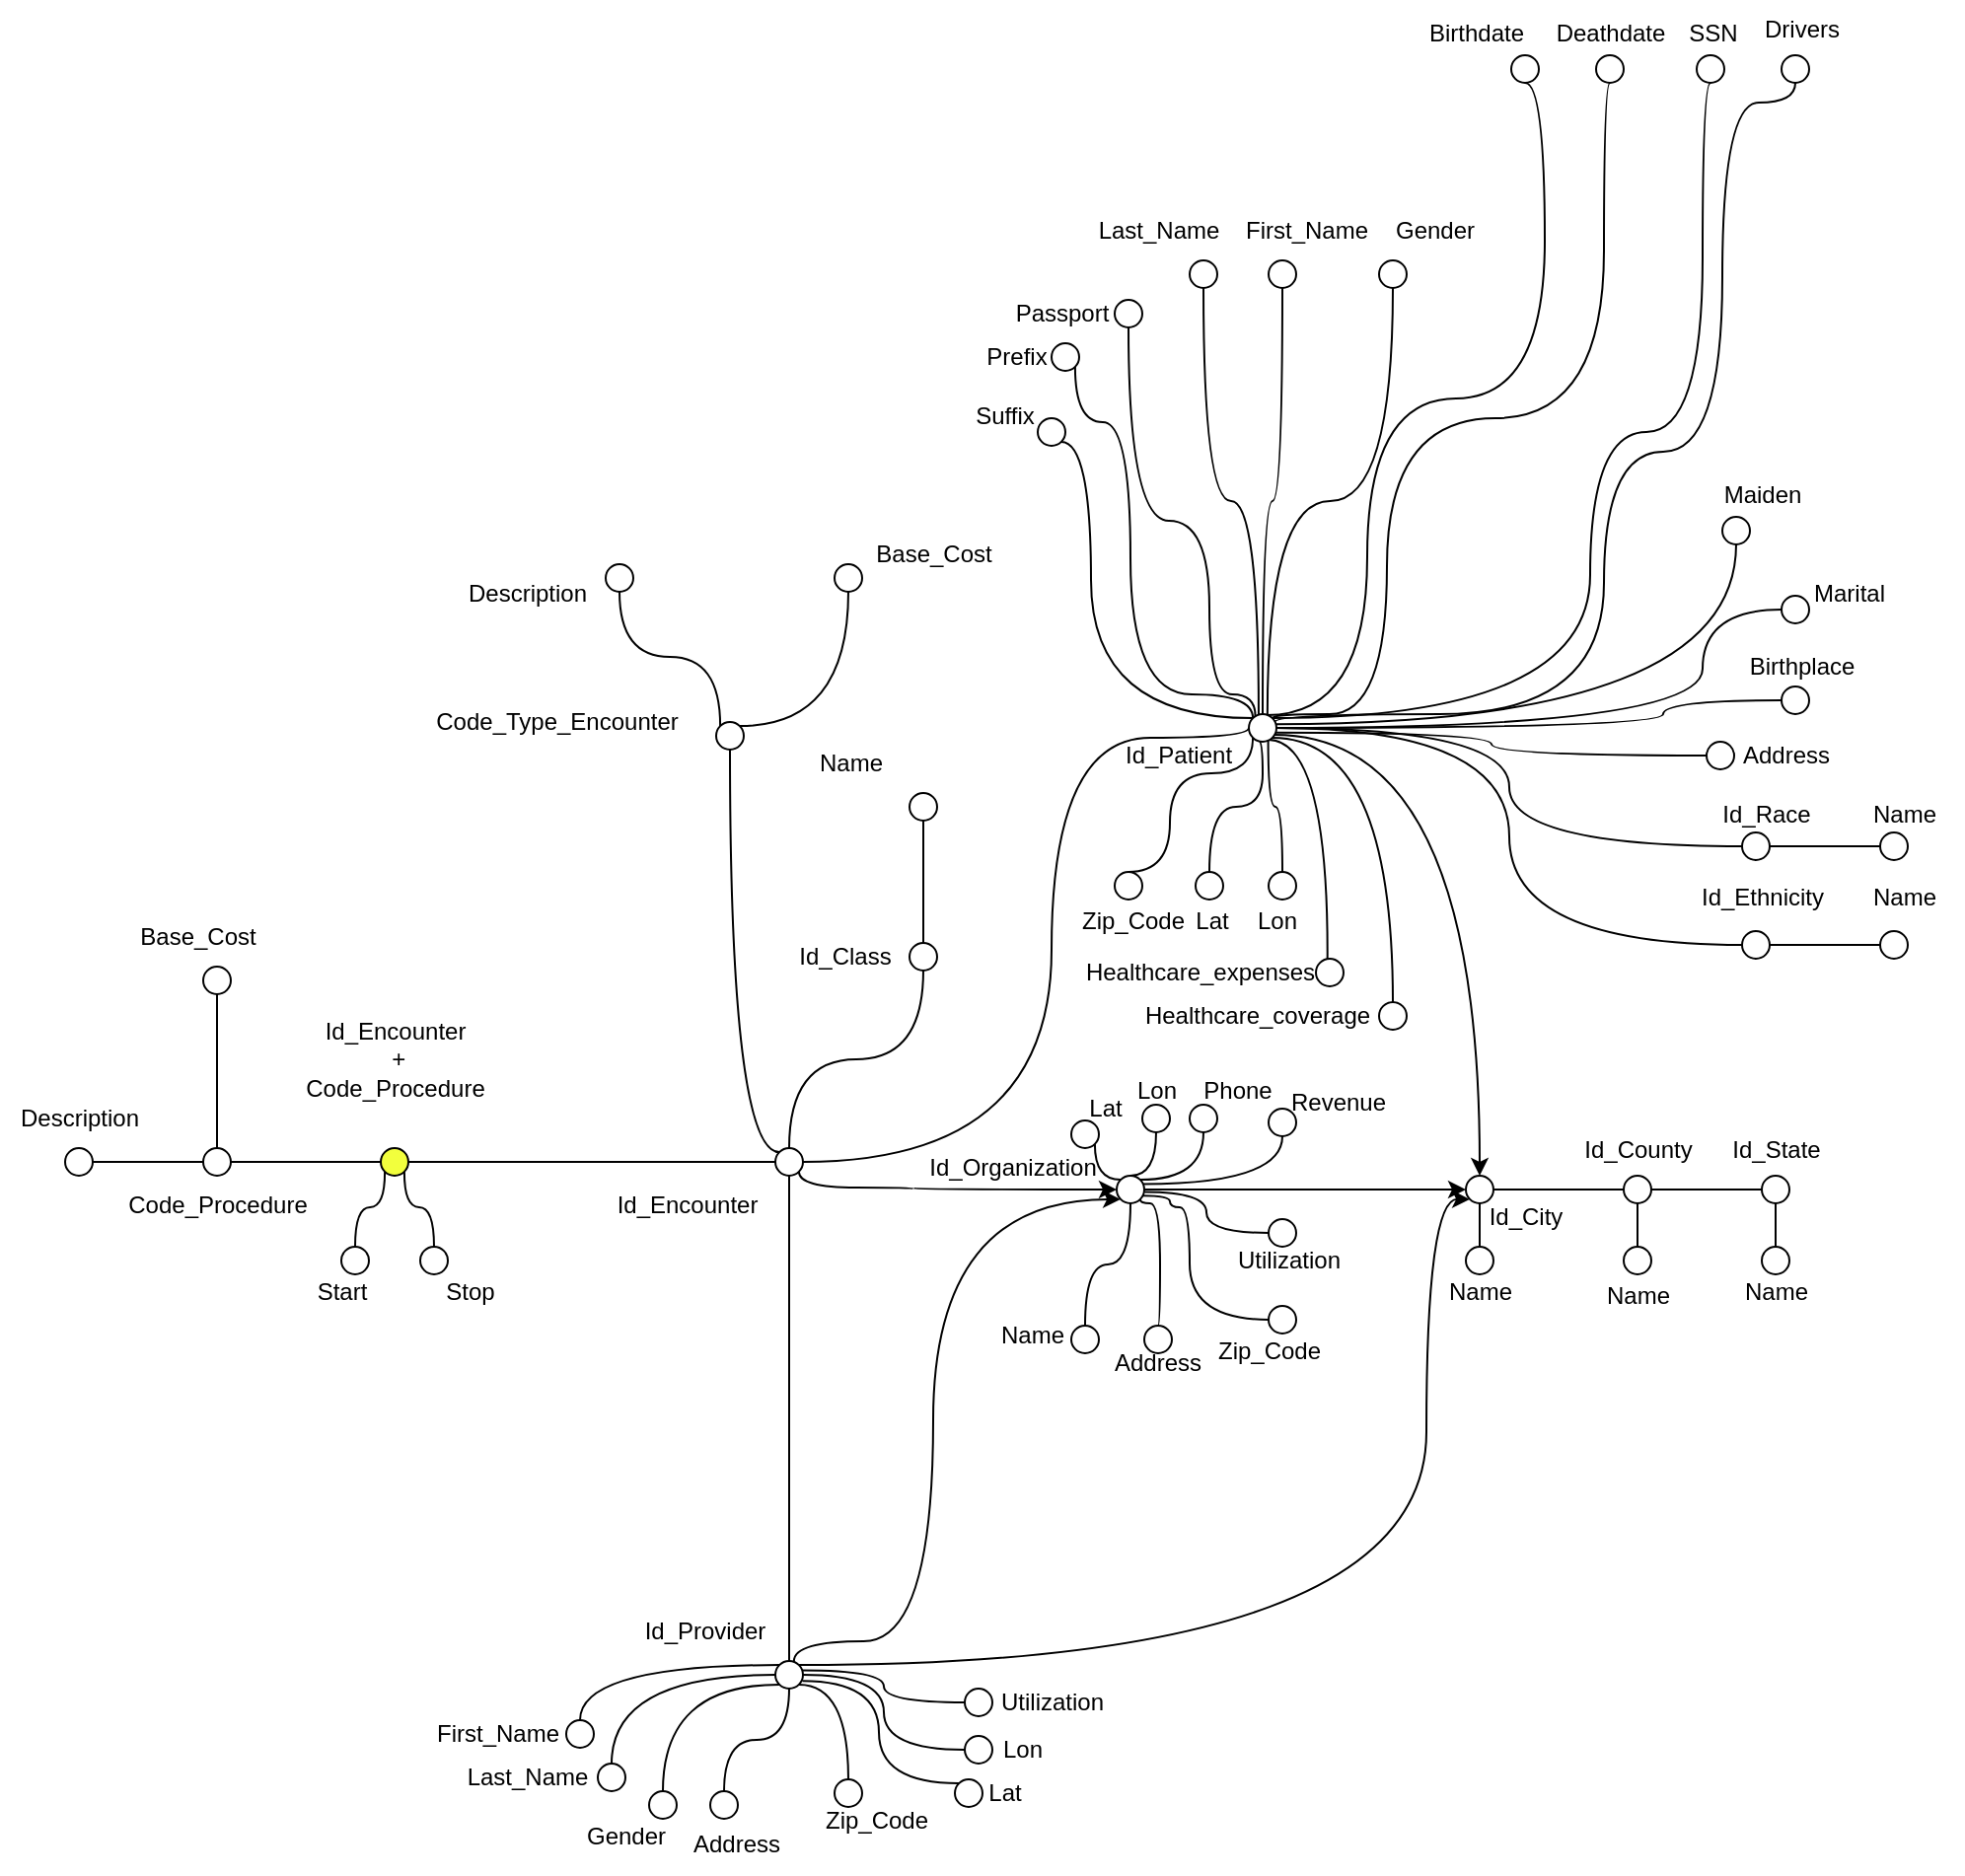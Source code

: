 <mxfile version="27.0.6">
  <diagram name="Pagina-1" id="fwnK26li-4dN03EALSUw">
    <mxGraphModel dx="2365" dy="1610" grid="1" gridSize="10" guides="1" tooltips="1" connect="1" arrows="1" fold="1" page="1" pageScale="1" pageWidth="827" pageHeight="1169" math="0" shadow="0">
      <root>
        <mxCell id="0" />
        <mxCell id="1" parent="0" />
        <mxCell id="wxSaQS_MVH6TNpJF-AeM-1" value="" style="edgeStyle=orthogonalEdgeStyle;rounded=0;orthogonalLoop=1;jettySize=auto;html=1;endArrow=none;startFill=0;" edge="1" parent="1" source="wxSaQS_MVH6TNpJF-AeM-2" target="wxSaQS_MVH6TNpJF-AeM-9">
          <mxGeometry relative="1" as="geometry" />
        </mxCell>
        <mxCell id="wxSaQS_MVH6TNpJF-AeM-2" value="" style="ellipse;whiteSpace=wrap;html=1;aspect=fixed;fillColor=#F2FF3D;" vertex="1" parent="1">
          <mxGeometry x="483" y="972" width="14" height="14" as="geometry" />
        </mxCell>
        <mxCell id="wxSaQS_MVH6TNpJF-AeM-3" value="Id_Encounter&lt;div&gt;&amp;nbsp;+&lt;div&gt;Code_Procedure&lt;br&gt;&lt;/div&gt;&lt;/div&gt;" style="text;html=1;align=center;verticalAlign=middle;resizable=0;points=[];autosize=1;strokeColor=none;fillColor=none;" vertex="1" parent="1">
          <mxGeometry x="435" y="897" width="110" height="60" as="geometry" />
        </mxCell>
        <mxCell id="wxSaQS_MVH6TNpJF-AeM-4" style="edgeStyle=orthogonalEdgeStyle;rounded=0;orthogonalLoop=1;jettySize=auto;html=1;exitX=1;exitY=1;exitDx=0;exitDy=0;entryX=0;entryY=0.5;entryDx=0;entryDy=0;curved=1;endArrow=classic;startFill=0;endFill=1;" edge="1" parent="1" source="wxSaQS_MVH6TNpJF-AeM-9" target="wxSaQS_MVH6TNpJF-AeM-37">
          <mxGeometry relative="1" as="geometry">
            <Array as="points">
              <mxPoint x="695" y="992" />
              <mxPoint x="753" y="992" />
            </Array>
          </mxGeometry>
        </mxCell>
        <mxCell id="wxSaQS_MVH6TNpJF-AeM-5" style="edgeStyle=orthogonalEdgeStyle;rounded=0;orthogonalLoop=1;jettySize=auto;html=1;exitX=0.5;exitY=1;exitDx=0;exitDy=0;entryX=0.5;entryY=0;entryDx=0;entryDy=0;endArrow=none;startFill=0;" edge="1" parent="1" source="wxSaQS_MVH6TNpJF-AeM-9" target="wxSaQS_MVH6TNpJF-AeM-46">
          <mxGeometry relative="1" as="geometry" />
        </mxCell>
        <mxCell id="wxSaQS_MVH6TNpJF-AeM-6" style="edgeStyle=orthogonalEdgeStyle;rounded=0;orthogonalLoop=1;jettySize=auto;html=1;exitX=0;exitY=0;exitDx=0;exitDy=0;entryX=0.5;entryY=1;entryDx=0;entryDy=0;endArrow=none;startFill=0;curved=1;" edge="1" parent="1" source="wxSaQS_MVH6TNpJF-AeM-9" target="wxSaQS_MVH6TNpJF-AeM-48">
          <mxGeometry relative="1" as="geometry">
            <mxPoint x="663" y="852" as="targetPoint" />
          </mxGeometry>
        </mxCell>
        <mxCell id="wxSaQS_MVH6TNpJF-AeM-7" style="edgeStyle=orthogonalEdgeStyle;rounded=0;orthogonalLoop=1;jettySize=auto;html=1;exitX=0.5;exitY=0;exitDx=0;exitDy=0;entryX=0.5;entryY=1;entryDx=0;entryDy=0;curved=1;endArrow=none;startFill=0;" edge="1" parent="1" source="wxSaQS_MVH6TNpJF-AeM-9" target="wxSaQS_MVH6TNpJF-AeM-29">
          <mxGeometry relative="1" as="geometry" />
        </mxCell>
        <mxCell id="wxSaQS_MVH6TNpJF-AeM-8" style="edgeStyle=orthogonalEdgeStyle;rounded=0;orthogonalLoop=1;jettySize=auto;html=1;exitX=1;exitY=0.5;exitDx=0;exitDy=0;entryX=0;entryY=0.5;entryDx=0;entryDy=0;curved=1;endArrow=none;startFill=0;" edge="1" parent="1" source="wxSaQS_MVH6TNpJF-AeM-9" target="wxSaQS_MVH6TNpJF-AeM-130">
          <mxGeometry relative="1" as="geometry">
            <Array as="points">
              <mxPoint x="823" y="979" />
              <mxPoint x="823" y="764" />
              <mxPoint x="923" y="764" />
            </Array>
          </mxGeometry>
        </mxCell>
        <mxCell id="wxSaQS_MVH6TNpJF-AeM-9" value="" style="ellipse;whiteSpace=wrap;html=1;aspect=fixed;fillColor=#FFFFFF;" vertex="1" parent="1">
          <mxGeometry x="683" y="972" width="14" height="14" as="geometry" />
        </mxCell>
        <mxCell id="wxSaQS_MVH6TNpJF-AeM-10" style="edgeStyle=orthogonalEdgeStyle;rounded=0;orthogonalLoop=1;jettySize=auto;html=1;exitX=0.5;exitY=0;exitDx=0;exitDy=0;entryX=1;entryY=1;entryDx=0;entryDy=0;endArrow=none;startFill=0;curved=1;" edge="1" parent="1" source="wxSaQS_MVH6TNpJF-AeM-11" target="wxSaQS_MVH6TNpJF-AeM-2">
          <mxGeometry relative="1" as="geometry" />
        </mxCell>
        <mxCell id="wxSaQS_MVH6TNpJF-AeM-11" value="" style="ellipse;whiteSpace=wrap;html=1;aspect=fixed;fillColor=#FFFFFF;" vertex="1" parent="1">
          <mxGeometry x="503" y="1022" width="14" height="14" as="geometry" />
        </mxCell>
        <mxCell id="wxSaQS_MVH6TNpJF-AeM-12" style="edgeStyle=orthogonalEdgeStyle;rounded=0;orthogonalLoop=1;jettySize=auto;html=1;exitX=0.5;exitY=0;exitDx=0;exitDy=0;entryX=0;entryY=1;entryDx=0;entryDy=0;curved=1;endArrow=none;startFill=0;" edge="1" parent="1" source="wxSaQS_MVH6TNpJF-AeM-13" target="wxSaQS_MVH6TNpJF-AeM-2">
          <mxGeometry relative="1" as="geometry" />
        </mxCell>
        <mxCell id="wxSaQS_MVH6TNpJF-AeM-13" value="" style="ellipse;whiteSpace=wrap;html=1;aspect=fixed;fillColor=#FFFFFF;" vertex="1" parent="1">
          <mxGeometry x="463" y="1022" width="14" height="14" as="geometry" />
        </mxCell>
        <mxCell id="wxSaQS_MVH6TNpJF-AeM-14" value="Start" style="text;html=1;align=center;verticalAlign=middle;resizable=0;points=[];autosize=1;strokeColor=none;fillColor=none;" vertex="1" parent="1">
          <mxGeometry x="438" y="1030" width="50" height="30" as="geometry" />
        </mxCell>
        <mxCell id="wxSaQS_MVH6TNpJF-AeM-15" value="Stop" style="text;html=1;align=center;verticalAlign=middle;resizable=0;points=[];autosize=1;strokeColor=none;fillColor=none;" vertex="1" parent="1">
          <mxGeometry x="503" y="1030" width="50" height="30" as="geometry" />
        </mxCell>
        <mxCell id="wxSaQS_MVH6TNpJF-AeM-16" style="edgeStyle=orthogonalEdgeStyle;rounded=0;orthogonalLoop=1;jettySize=auto;html=1;exitX=1;exitY=0.5;exitDx=0;exitDy=0;entryX=0;entryY=0.5;entryDx=0;entryDy=0;endArrow=none;startFill=0;" edge="1" parent="1" source="wxSaQS_MVH6TNpJF-AeM-17" target="wxSaQS_MVH6TNpJF-AeM-2">
          <mxGeometry relative="1" as="geometry" />
        </mxCell>
        <mxCell id="wxSaQS_MVH6TNpJF-AeM-17" value="" style="ellipse;whiteSpace=wrap;html=1;aspect=fixed;fillColor=#FFFFFF;" vertex="1" parent="1">
          <mxGeometry x="393" y="972" width="14" height="14" as="geometry" />
        </mxCell>
        <mxCell id="wxSaQS_MVH6TNpJF-AeM-24" value="Code_Procedure" style="text;html=1;align=center;verticalAlign=middle;resizable=0;points=[];autosize=1;strokeColor=none;fillColor=none;" vertex="1" parent="1">
          <mxGeometry x="345" y="986" width="110" height="30" as="geometry" />
        </mxCell>
        <mxCell id="wxSaQS_MVH6TNpJF-AeM-25" style="edgeStyle=orthogonalEdgeStyle;rounded=0;orthogonalLoop=1;jettySize=auto;html=1;entryX=0;entryY=0.5;entryDx=0;entryDy=0;endArrow=none;startFill=0;" edge="1" parent="1" source="wxSaQS_MVH6TNpJF-AeM-26" target="wxSaQS_MVH6TNpJF-AeM-17">
          <mxGeometry relative="1" as="geometry" />
        </mxCell>
        <mxCell id="wxSaQS_MVH6TNpJF-AeM-26" value="" style="ellipse;whiteSpace=wrap;html=1;aspect=fixed;fillColor=#FFFFFF;" vertex="1" parent="1">
          <mxGeometry x="323" y="972" width="14" height="14" as="geometry" />
        </mxCell>
        <mxCell id="wxSaQS_MVH6TNpJF-AeM-27" value="Description" style="text;html=1;align=center;verticalAlign=middle;resizable=0;points=[];autosize=1;strokeColor=none;fillColor=none;" vertex="1" parent="1">
          <mxGeometry x="290" y="942" width="80" height="30" as="geometry" />
        </mxCell>
        <mxCell id="wxSaQS_MVH6TNpJF-AeM-28" value="Id_Encounter" style="text;html=1;align=center;verticalAlign=middle;resizable=0;points=[];autosize=1;strokeColor=none;fillColor=none;" vertex="1" parent="1">
          <mxGeometry x="593" y="986" width="90" height="30" as="geometry" />
        </mxCell>
        <mxCell id="wxSaQS_MVH6TNpJF-AeM-29" value="" style="ellipse;whiteSpace=wrap;html=1;aspect=fixed;fillColor=#FFFFFF;" vertex="1" parent="1">
          <mxGeometry x="751" y="868" width="14" height="14" as="geometry" />
        </mxCell>
        <mxCell id="wxSaQS_MVH6TNpJF-AeM-30" style="edgeStyle=orthogonalEdgeStyle;rounded=0;orthogonalLoop=1;jettySize=auto;html=1;exitX=1;exitY=0.5;exitDx=0;exitDy=0;entryX=0;entryY=0.5;entryDx=0;entryDy=0;endArrow=classic;startFill=0;endFill=1;" edge="1" parent="1" source="wxSaQS_MVH6TNpJF-AeM-37" target="wxSaQS_MVH6TNpJF-AeM-61">
          <mxGeometry relative="1" as="geometry" />
        </mxCell>
        <mxCell id="wxSaQS_MVH6TNpJF-AeM-31" style="edgeStyle=orthogonalEdgeStyle;rounded=0;orthogonalLoop=1;jettySize=auto;html=1;exitX=0.5;exitY=1;exitDx=0;exitDy=0;entryX=0.5;entryY=0;entryDx=0;entryDy=0;curved=1;endArrow=none;startFill=0;" edge="1" parent="1" source="wxSaQS_MVH6TNpJF-AeM-37" target="wxSaQS_MVH6TNpJF-AeM-64">
          <mxGeometry relative="1" as="geometry" />
        </mxCell>
        <mxCell id="wxSaQS_MVH6TNpJF-AeM-32" style="edgeStyle=orthogonalEdgeStyle;rounded=0;orthogonalLoop=1;jettySize=auto;html=1;exitX=0;exitY=0;exitDx=0;exitDy=0;entryX=1;entryY=1;entryDx=0;entryDy=0;strokeColor=default;curved=1;endArrow=none;startFill=0;" edge="1" parent="1" source="wxSaQS_MVH6TNpJF-AeM-37" target="wxSaQS_MVH6TNpJF-AeM-62">
          <mxGeometry relative="1" as="geometry" />
        </mxCell>
        <mxCell id="wxSaQS_MVH6TNpJF-AeM-33" style="edgeStyle=orthogonalEdgeStyle;rounded=0;orthogonalLoop=1;jettySize=auto;html=1;exitX=0.5;exitY=0;exitDx=0;exitDy=0;entryX=0.5;entryY=1;entryDx=0;entryDy=0;curved=1;endArrow=none;startFill=0;" edge="1" parent="1" source="wxSaQS_MVH6TNpJF-AeM-37" target="wxSaQS_MVH6TNpJF-AeM-72">
          <mxGeometry relative="1" as="geometry" />
        </mxCell>
        <mxCell id="wxSaQS_MVH6TNpJF-AeM-34" style="edgeStyle=orthogonalEdgeStyle;rounded=0;orthogonalLoop=1;jettySize=auto;html=1;exitX=1;exitY=0;exitDx=0;exitDy=0;entryX=0.5;entryY=1;entryDx=0;entryDy=0;curved=1;endArrow=none;startFill=0;" edge="1" parent="1" source="wxSaQS_MVH6TNpJF-AeM-37" target="wxSaQS_MVH6TNpJF-AeM-38">
          <mxGeometry relative="1" as="geometry" />
        </mxCell>
        <mxCell id="wxSaQS_MVH6TNpJF-AeM-35" style="edgeStyle=orthogonalEdgeStyle;rounded=0;orthogonalLoop=1;jettySize=auto;html=1;exitX=0.933;exitY=0.302;exitDx=0;exitDy=0;entryX=0.5;entryY=1;entryDx=0;entryDy=0;curved=1;endArrow=none;startFill=0;exitPerimeter=0;" edge="1" parent="1" source="wxSaQS_MVH6TNpJF-AeM-37" target="wxSaQS_MVH6TNpJF-AeM-75">
          <mxGeometry relative="1" as="geometry" />
        </mxCell>
        <mxCell id="wxSaQS_MVH6TNpJF-AeM-36" style="edgeStyle=orthogonalEdgeStyle;rounded=0;orthogonalLoop=1;jettySize=auto;html=1;exitX=1.014;exitY=0.588;exitDx=0;exitDy=0;entryX=0;entryY=0.5;entryDx=0;entryDy=0;curved=1;endArrow=none;startFill=0;exitPerimeter=0;" edge="1" parent="1" source="wxSaQS_MVH6TNpJF-AeM-37" target="wxSaQS_MVH6TNpJF-AeM-76">
          <mxGeometry relative="1" as="geometry" />
        </mxCell>
        <mxCell id="wxSaQS_MVH6TNpJF-AeM-37" value="" style="ellipse;whiteSpace=wrap;html=1;aspect=fixed;fillColor=#FFFFFF;" vertex="1" parent="1">
          <mxGeometry x="856" y="986" width="14" height="14" as="geometry" />
        </mxCell>
        <mxCell id="wxSaQS_MVH6TNpJF-AeM-38" value="" style="ellipse;whiteSpace=wrap;html=1;aspect=fixed;fillColor=#FFFFFF;" vertex="1" parent="1">
          <mxGeometry x="893" y="950" width="14" height="14" as="geometry" />
        </mxCell>
        <mxCell id="wxSaQS_MVH6TNpJF-AeM-39" style="edgeStyle=orthogonalEdgeStyle;rounded=0;orthogonalLoop=1;jettySize=auto;html=1;exitX=0;exitY=0;exitDx=0;exitDy=0;entryX=0.5;entryY=0;entryDx=0;entryDy=0;curved=1;endArrow=none;startFill=0;" edge="1" parent="1" source="wxSaQS_MVH6TNpJF-AeM-46" target="wxSaQS_MVH6TNpJF-AeM-99">
          <mxGeometry relative="1" as="geometry" />
        </mxCell>
        <mxCell id="wxSaQS_MVH6TNpJF-AeM-40" style="edgeStyle=orthogonalEdgeStyle;rounded=0;orthogonalLoop=1;jettySize=auto;html=1;exitX=0;exitY=0.5;exitDx=0;exitDy=0;entryX=0.5;entryY=0;entryDx=0;entryDy=0;curved=1;endArrow=none;startFill=0;" edge="1" parent="1" source="wxSaQS_MVH6TNpJF-AeM-46" target="wxSaQS_MVH6TNpJF-AeM-97">
          <mxGeometry relative="1" as="geometry" />
        </mxCell>
        <mxCell id="wxSaQS_MVH6TNpJF-AeM-41" style="edgeStyle=orthogonalEdgeStyle;rounded=0;orthogonalLoop=1;jettySize=auto;html=1;exitX=0;exitY=1;exitDx=0;exitDy=0;entryX=0.5;entryY=0;entryDx=0;entryDy=0;curved=1;endArrow=none;startFill=0;" edge="1" parent="1" source="wxSaQS_MVH6TNpJF-AeM-46" target="wxSaQS_MVH6TNpJF-AeM-98">
          <mxGeometry relative="1" as="geometry" />
        </mxCell>
        <mxCell id="wxSaQS_MVH6TNpJF-AeM-42" style="edgeStyle=orthogonalEdgeStyle;rounded=0;orthogonalLoop=1;jettySize=auto;html=1;exitX=1;exitY=1;exitDx=0;exitDy=0;curved=1;endArrow=none;startFill=0;" edge="1" parent="1" source="wxSaQS_MVH6TNpJF-AeM-46" target="wxSaQS_MVH6TNpJF-AeM-105">
          <mxGeometry relative="1" as="geometry" />
        </mxCell>
        <mxCell id="wxSaQS_MVH6TNpJF-AeM-43" style="edgeStyle=orthogonalEdgeStyle;rounded=0;orthogonalLoop=1;jettySize=auto;html=1;exitX=0.971;exitY=0.342;exitDx=0;exitDy=0;entryX=0;entryY=0.5;entryDx=0;entryDy=0;curved=1;exitPerimeter=0;endArrow=none;startFill=0;" edge="1" parent="1" source="wxSaQS_MVH6TNpJF-AeM-46" target="wxSaQS_MVH6TNpJF-AeM-112">
          <mxGeometry relative="1" as="geometry" />
        </mxCell>
        <mxCell id="wxSaQS_MVH6TNpJF-AeM-44" style="edgeStyle=orthogonalEdgeStyle;rounded=0;orthogonalLoop=1;jettySize=auto;html=1;exitX=1;exitY=0;exitDx=0;exitDy=0;entryX=0;entryY=1;entryDx=0;entryDy=0;curved=1;" edge="1" parent="1" source="wxSaQS_MVH6TNpJF-AeM-46" target="wxSaQS_MVH6TNpJF-AeM-61">
          <mxGeometry relative="1" as="geometry">
            <mxPoint x="1143" y="1072" as="targetPoint" />
            <Array as="points">
              <mxPoint x="1013" y="1234" />
              <mxPoint x="1013" y="998" />
            </Array>
          </mxGeometry>
        </mxCell>
        <mxCell id="wxSaQS_MVH6TNpJF-AeM-45" style="edgeStyle=orthogonalEdgeStyle;rounded=0;orthogonalLoop=1;jettySize=auto;html=1;entryX=0;entryY=1;entryDx=0;entryDy=0;curved=1;exitX=0.675;exitY=0.002;exitDx=0;exitDy=0;exitPerimeter=0;" edge="1" parent="1" source="wxSaQS_MVH6TNpJF-AeM-46" target="wxSaQS_MVH6TNpJF-AeM-37">
          <mxGeometry relative="1" as="geometry">
            <Array as="points">
              <mxPoint x="692" y="1222" />
              <mxPoint x="763" y="1222" />
              <mxPoint x="763" y="998" />
            </Array>
          </mxGeometry>
        </mxCell>
        <mxCell id="wxSaQS_MVH6TNpJF-AeM-46" value="" style="ellipse;whiteSpace=wrap;html=1;aspect=fixed;fillColor=#FFFFFF;" vertex="1" parent="1">
          <mxGeometry x="683" y="1232" width="14" height="14" as="geometry" />
        </mxCell>
        <mxCell id="wxSaQS_MVH6TNpJF-AeM-47" style="edgeStyle=orthogonalEdgeStyle;rounded=0;orthogonalLoop=1;jettySize=auto;html=1;exitX=1;exitY=0;exitDx=0;exitDy=0;curved=1;endArrow=none;startFill=0;" edge="1" parent="1" source="wxSaQS_MVH6TNpJF-AeM-48" target="wxSaQS_MVH6TNpJF-AeM-53">
          <mxGeometry relative="1" as="geometry" />
        </mxCell>
        <mxCell id="wxSaQS_MVH6TNpJF-AeM-48" value="" style="ellipse;whiteSpace=wrap;html=1;aspect=fixed;fillColor=#FFFFFF;" vertex="1" parent="1">
          <mxGeometry x="653" y="756" width="14" height="14" as="geometry" />
        </mxCell>
        <mxCell id="wxSaQS_MVH6TNpJF-AeM-49" value="Code_Type_Encounter&lt;div&gt;&lt;br&gt;&lt;/div&gt;" style="text;html=1;align=center;verticalAlign=middle;resizable=0;points=[];autosize=1;strokeColor=none;fillColor=none;" vertex="1" parent="1">
          <mxGeometry x="497" y="743" width="150" height="40" as="geometry" />
        </mxCell>
        <mxCell id="wxSaQS_MVH6TNpJF-AeM-50" style="edgeStyle=orthogonalEdgeStyle;rounded=0;orthogonalLoop=1;jettySize=auto;html=1;exitX=0.5;exitY=1;exitDx=0;exitDy=0;entryX=0;entryY=0;entryDx=0;entryDy=0;curved=1;endArrow=none;startFill=0;" edge="1" parent="1" source="wxSaQS_MVH6TNpJF-AeM-51" target="wxSaQS_MVH6TNpJF-AeM-48">
          <mxGeometry relative="1" as="geometry" />
        </mxCell>
        <mxCell id="wxSaQS_MVH6TNpJF-AeM-51" value="" style="ellipse;whiteSpace=wrap;html=1;aspect=fixed;fillColor=#FFFFFF;" vertex="1" parent="1">
          <mxGeometry x="597" y="676" width="14" height="14" as="geometry" />
        </mxCell>
        <mxCell id="wxSaQS_MVH6TNpJF-AeM-52" value="Description" style="text;html=1;align=center;verticalAlign=middle;resizable=0;points=[];autosize=1;strokeColor=none;fillColor=none;" vertex="1" parent="1">
          <mxGeometry x="517" y="676" width="80" height="30" as="geometry" />
        </mxCell>
        <mxCell id="wxSaQS_MVH6TNpJF-AeM-53" value="" style="ellipse;whiteSpace=wrap;html=1;aspect=fixed;fillColor=#FFFFFF;" vertex="1" parent="1">
          <mxGeometry x="713" y="676" width="14" height="14" as="geometry" />
        </mxCell>
        <mxCell id="wxSaQS_MVH6TNpJF-AeM-54" value="Base_Cost" style="text;html=1;align=center;verticalAlign=middle;resizable=0;points=[];autosize=1;strokeColor=none;fillColor=none;" vertex="1" parent="1">
          <mxGeometry x="723" y="656" width="80" height="30" as="geometry" />
        </mxCell>
        <mxCell id="wxSaQS_MVH6TNpJF-AeM-55" value="Id_Class" style="text;html=1;align=center;verticalAlign=middle;resizable=0;points=[];autosize=1;strokeColor=none;fillColor=none;" vertex="1" parent="1">
          <mxGeometry x="683" y="860" width="70" height="30" as="geometry" />
        </mxCell>
        <mxCell id="wxSaQS_MVH6TNpJF-AeM-56" style="edgeStyle=orthogonalEdgeStyle;rounded=0;orthogonalLoop=1;jettySize=auto;html=1;exitX=0.5;exitY=1;exitDx=0;exitDy=0;entryX=0.5;entryY=0;entryDx=0;entryDy=0;endArrow=none;startFill=0;" edge="1" parent="1" source="wxSaQS_MVH6TNpJF-AeM-57" target="wxSaQS_MVH6TNpJF-AeM-29">
          <mxGeometry relative="1" as="geometry" />
        </mxCell>
        <mxCell id="wxSaQS_MVH6TNpJF-AeM-57" value="" style="ellipse;whiteSpace=wrap;html=1;aspect=fixed;fillColor=#FFFFFF;" vertex="1" parent="1">
          <mxGeometry x="751" y="792" width="14" height="14" as="geometry" />
        </mxCell>
        <mxCell id="wxSaQS_MVH6TNpJF-AeM-58" value="Name" style="text;html=1;align=center;verticalAlign=middle;resizable=0;points=[];autosize=1;strokeColor=none;fillColor=none;" vertex="1" parent="1">
          <mxGeometry x="691" y="762" width="60" height="30" as="geometry" />
        </mxCell>
        <mxCell id="wxSaQS_MVH6TNpJF-AeM-59" value="Id_Organization" style="text;html=1;align=center;verticalAlign=middle;resizable=0;points=[];autosize=1;strokeColor=none;fillColor=none;" vertex="1" parent="1">
          <mxGeometry x="748" y="967" width="110" height="30" as="geometry" />
        </mxCell>
        <mxCell id="wxSaQS_MVH6TNpJF-AeM-60" style="edgeStyle=orthogonalEdgeStyle;rounded=0;orthogonalLoop=1;jettySize=auto;html=1;exitX=1;exitY=0.5;exitDx=0;exitDy=0;entryX=0;entryY=0.5;entryDx=0;entryDy=0;endArrow=none;startFill=0;" edge="1" parent="1" source="wxSaQS_MVH6TNpJF-AeM-61" target="wxSaQS_MVH6TNpJF-AeM-85">
          <mxGeometry relative="1" as="geometry" />
        </mxCell>
        <mxCell id="wxSaQS_MVH6TNpJF-AeM-61" value="" style="ellipse;whiteSpace=wrap;html=1;aspect=fixed;fillColor=#FFFFFF;" vertex="1" parent="1">
          <mxGeometry x="1033" y="986" width="14" height="14" as="geometry" />
        </mxCell>
        <mxCell id="wxSaQS_MVH6TNpJF-AeM-62" value="" style="ellipse;whiteSpace=wrap;html=1;aspect=fixed;fillColor=#FFFFFF;" vertex="1" parent="1">
          <mxGeometry x="833" y="958" width="14" height="14" as="geometry" />
        </mxCell>
        <mxCell id="wxSaQS_MVH6TNpJF-AeM-63" value="" style="ellipse;whiteSpace=wrap;html=1;aspect=fixed;fillColor=#FFFFFF;" vertex="1" parent="1">
          <mxGeometry x="870" y="1062" width="14" height="14" as="geometry" />
        </mxCell>
        <mxCell id="wxSaQS_MVH6TNpJF-AeM-64" value="" style="ellipse;whiteSpace=wrap;html=1;aspect=fixed;fillColor=#FFFFFF;" vertex="1" parent="1">
          <mxGeometry x="833" y="1062" width="14" height="14" as="geometry" />
        </mxCell>
        <mxCell id="wxSaQS_MVH6TNpJF-AeM-65" value="" style="ellipse;whiteSpace=wrap;html=1;aspect=fixed;fillColor=#FFFFFF;" vertex="1" parent="1">
          <mxGeometry x="933" y="1052" width="14" height="14" as="geometry" />
        </mxCell>
        <mxCell id="wxSaQS_MVH6TNpJF-AeM-66" value="Name" style="text;html=1;align=center;verticalAlign=middle;resizable=0;points=[];autosize=1;strokeColor=none;fillColor=none;" vertex="1" parent="1">
          <mxGeometry x="783" y="1052" width="60" height="30" as="geometry" />
        </mxCell>
        <mxCell id="wxSaQS_MVH6TNpJF-AeM-67" value="Address" style="text;strokeColor=none;align=center;fillColor=none;html=1;verticalAlign=middle;whiteSpace=wrap;rounded=0;" vertex="1" parent="1">
          <mxGeometry x="847" y="1066" width="60" height="30" as="geometry" />
        </mxCell>
        <mxCell id="wxSaQS_MVH6TNpJF-AeM-68" style="edgeStyle=orthogonalEdgeStyle;rounded=0;orthogonalLoop=1;jettySize=auto;html=1;exitX=1;exitY=1;exitDx=0;exitDy=0;entryX=0.5;entryY=0;entryDx=0;entryDy=0;curved=1;endArrow=none;startFill=0;" edge="1" parent="1" source="wxSaQS_MVH6TNpJF-AeM-37" target="wxSaQS_MVH6TNpJF-AeM-63">
          <mxGeometry relative="1" as="geometry">
            <mxPoint x="900" y="1000" as="sourcePoint" />
            <mxPoint x="877" y="1062" as="targetPoint" />
            <Array as="points">
              <mxPoint x="868" y="1000" />
              <mxPoint x="878" y="1000" />
              <mxPoint x="878" y="1062" />
            </Array>
          </mxGeometry>
        </mxCell>
        <mxCell id="wxSaQS_MVH6TNpJF-AeM-69" style="edgeStyle=orthogonalEdgeStyle;rounded=0;orthogonalLoop=1;jettySize=auto;html=1;exitX=0.934;exitY=0.725;exitDx=0;exitDy=0;curved=1;endArrow=none;startFill=0;exitPerimeter=0;" edge="1" parent="1" source="wxSaQS_MVH6TNpJF-AeM-37" target="wxSaQS_MVH6TNpJF-AeM-65">
          <mxGeometry relative="1" as="geometry">
            <mxPoint x="878" y="1008" as="sourcePoint" />
            <mxPoint x="887" y="1072" as="targetPoint" />
            <Array as="points">
              <mxPoint x="883" y="996" />
              <mxPoint x="883" y="1002" />
              <mxPoint x="893" y="1002" />
              <mxPoint x="893" y="1059" />
            </Array>
          </mxGeometry>
        </mxCell>
        <mxCell id="wxSaQS_MVH6TNpJF-AeM-70" value="Zip_Code" style="text;html=1;align=center;verticalAlign=middle;resizable=0;points=[];autosize=1;strokeColor=none;fillColor=none;" vertex="1" parent="1">
          <mxGeometry x="893" y="1060" width="80" height="30" as="geometry" />
        </mxCell>
        <mxCell id="wxSaQS_MVH6TNpJF-AeM-71" value="Lat" style="text;html=1;align=center;verticalAlign=middle;resizable=0;points=[];autosize=1;strokeColor=none;fillColor=none;" vertex="1" parent="1">
          <mxGeometry x="830" y="937" width="40" height="30" as="geometry" />
        </mxCell>
        <mxCell id="wxSaQS_MVH6TNpJF-AeM-72" value="" style="ellipse;whiteSpace=wrap;html=1;aspect=fixed;fillColor=#FFFFFF;" vertex="1" parent="1">
          <mxGeometry x="869" y="950" width="14" height="14" as="geometry" />
        </mxCell>
        <mxCell id="wxSaQS_MVH6TNpJF-AeM-73" value="Lon" style="text;html=1;align=center;verticalAlign=middle;resizable=0;points=[];autosize=1;strokeColor=none;fillColor=none;" vertex="1" parent="1">
          <mxGeometry x="856" y="928" width="40" height="30" as="geometry" />
        </mxCell>
        <mxCell id="wxSaQS_MVH6TNpJF-AeM-74" value="Phone" style="text;html=1;align=center;verticalAlign=middle;resizable=0;points=[];autosize=1;strokeColor=none;fillColor=none;" vertex="1" parent="1">
          <mxGeometry x="887" y="928" width="60" height="30" as="geometry" />
        </mxCell>
        <mxCell id="wxSaQS_MVH6TNpJF-AeM-75" value="" style="ellipse;whiteSpace=wrap;html=1;aspect=fixed;fillColor=#FFFFFF;" vertex="1" parent="1">
          <mxGeometry x="933" y="952" width="14" height="14" as="geometry" />
        </mxCell>
        <mxCell id="wxSaQS_MVH6TNpJF-AeM-76" value="" style="ellipse;whiteSpace=wrap;html=1;aspect=fixed;fillColor=#FFFFFF;" vertex="1" parent="1">
          <mxGeometry x="933" y="1008" width="14" height="14" as="geometry" />
        </mxCell>
        <mxCell id="wxSaQS_MVH6TNpJF-AeM-77" value="Revenue" style="text;html=1;align=center;verticalAlign=middle;resizable=0;points=[];autosize=1;strokeColor=none;fillColor=none;" vertex="1" parent="1">
          <mxGeometry x="933" y="934" width="70" height="30" as="geometry" />
        </mxCell>
        <mxCell id="wxSaQS_MVH6TNpJF-AeM-78" value="Utilization" style="text;html=1;align=center;verticalAlign=middle;resizable=0;points=[];autosize=1;strokeColor=none;fillColor=none;" vertex="1" parent="1">
          <mxGeometry x="903" y="1014" width="80" height="30" as="geometry" />
        </mxCell>
        <mxCell id="wxSaQS_MVH6TNpJF-AeM-79" value="Id_City" style="text;html=1;align=center;verticalAlign=middle;resizable=0;points=[];autosize=1;strokeColor=none;fillColor=none;" vertex="1" parent="1">
          <mxGeometry x="1033" y="992" width="60" height="30" as="geometry" />
        </mxCell>
        <mxCell id="wxSaQS_MVH6TNpJF-AeM-80" style="edgeStyle=orthogonalEdgeStyle;rounded=0;orthogonalLoop=1;jettySize=auto;html=1;entryX=0.5;entryY=1;entryDx=0;entryDy=0;endArrow=none;startFill=0;" edge="1" parent="1" source="wxSaQS_MVH6TNpJF-AeM-81" target="wxSaQS_MVH6TNpJF-AeM-61">
          <mxGeometry relative="1" as="geometry" />
        </mxCell>
        <mxCell id="wxSaQS_MVH6TNpJF-AeM-81" value="" style="ellipse;whiteSpace=wrap;html=1;aspect=fixed;fillColor=#FFFFFF;" vertex="1" parent="1">
          <mxGeometry x="1033" y="1022" width="14" height="14" as="geometry" />
        </mxCell>
        <mxCell id="wxSaQS_MVH6TNpJF-AeM-82" value="Name" style="text;html=1;align=center;verticalAlign=middle;resizable=0;points=[];autosize=1;strokeColor=none;fillColor=none;" vertex="1" parent="1">
          <mxGeometry x="1010" y="1030" width="60" height="30" as="geometry" />
        </mxCell>
        <mxCell id="wxSaQS_MVH6TNpJF-AeM-83" style="edgeStyle=orthogonalEdgeStyle;rounded=0;orthogonalLoop=1;jettySize=auto;html=1;exitX=0.5;exitY=1;exitDx=0;exitDy=0;entryX=0.5;entryY=0;entryDx=0;entryDy=0;endArrow=none;startFill=0;" edge="1" parent="1" source="wxSaQS_MVH6TNpJF-AeM-85" target="wxSaQS_MVH6TNpJF-AeM-87">
          <mxGeometry relative="1" as="geometry" />
        </mxCell>
        <mxCell id="wxSaQS_MVH6TNpJF-AeM-84" style="edgeStyle=orthogonalEdgeStyle;rounded=0;orthogonalLoop=1;jettySize=auto;html=1;exitX=1;exitY=0.5;exitDx=0;exitDy=0;entryX=0;entryY=0.5;entryDx=0;entryDy=0;endArrow=none;startFill=0;" edge="1" parent="1" source="wxSaQS_MVH6TNpJF-AeM-85" target="wxSaQS_MVH6TNpJF-AeM-90">
          <mxGeometry relative="1" as="geometry" />
        </mxCell>
        <mxCell id="wxSaQS_MVH6TNpJF-AeM-85" value="" style="ellipse;whiteSpace=wrap;html=1;aspect=fixed;fillColor=#FFFFFF;" vertex="1" parent="1">
          <mxGeometry x="1113" y="986" width="14" height="14" as="geometry" />
        </mxCell>
        <mxCell id="wxSaQS_MVH6TNpJF-AeM-86" value="Id_County" style="text;html=1;align=center;verticalAlign=middle;resizable=0;points=[];autosize=1;strokeColor=none;fillColor=none;" vertex="1" parent="1">
          <mxGeometry x="1080" y="958" width="80" height="30" as="geometry" />
        </mxCell>
        <mxCell id="wxSaQS_MVH6TNpJF-AeM-87" value="" style="ellipse;whiteSpace=wrap;html=1;aspect=fixed;fillColor=#FFFFFF;" vertex="1" parent="1">
          <mxGeometry x="1113" y="1022" width="14" height="14" as="geometry" />
        </mxCell>
        <mxCell id="wxSaQS_MVH6TNpJF-AeM-88" value="Name" style="text;html=1;align=center;verticalAlign=middle;resizable=0;points=[];autosize=1;strokeColor=none;fillColor=none;" vertex="1" parent="1">
          <mxGeometry x="1090" y="1032" width="60" height="30" as="geometry" />
        </mxCell>
        <mxCell id="wxSaQS_MVH6TNpJF-AeM-89" style="edgeStyle=orthogonalEdgeStyle;rounded=0;orthogonalLoop=1;jettySize=auto;html=1;exitX=0.5;exitY=1;exitDx=0;exitDy=0;entryX=0.5;entryY=0;entryDx=0;entryDy=0;endArrow=none;startFill=0;" edge="1" parent="1" source="wxSaQS_MVH6TNpJF-AeM-90" target="wxSaQS_MVH6TNpJF-AeM-92">
          <mxGeometry relative="1" as="geometry" />
        </mxCell>
        <mxCell id="wxSaQS_MVH6TNpJF-AeM-90" value="" style="ellipse;whiteSpace=wrap;html=1;aspect=fixed;fillColor=#FFFFFF;" vertex="1" parent="1">
          <mxGeometry x="1183" y="986" width="14" height="14" as="geometry" />
        </mxCell>
        <mxCell id="wxSaQS_MVH6TNpJF-AeM-91" value="Id_State" style="text;html=1;align=center;verticalAlign=middle;resizable=0;points=[];autosize=1;strokeColor=none;fillColor=none;" vertex="1" parent="1">
          <mxGeometry x="1155" y="958" width="70" height="30" as="geometry" />
        </mxCell>
        <mxCell id="wxSaQS_MVH6TNpJF-AeM-92" value="" style="ellipse;whiteSpace=wrap;html=1;aspect=fixed;fillColor=#FFFFFF;" vertex="1" parent="1">
          <mxGeometry x="1183" y="1022" width="14" height="14" as="geometry" />
        </mxCell>
        <mxCell id="wxSaQS_MVH6TNpJF-AeM-93" value="Name" style="text;html=1;align=center;verticalAlign=middle;resizable=0;points=[];autosize=1;strokeColor=none;fillColor=none;" vertex="1" parent="1">
          <mxGeometry x="1160" y="1030" width="60" height="30" as="geometry" />
        </mxCell>
        <mxCell id="wxSaQS_MVH6TNpJF-AeM-94" value="Id_Provider" style="text;html=1;align=center;verticalAlign=middle;resizable=0;points=[];autosize=1;strokeColor=none;fillColor=none;" vertex="1" parent="1">
          <mxGeometry x="607" y="1202" width="80" height="30" as="geometry" />
        </mxCell>
        <mxCell id="wxSaQS_MVH6TNpJF-AeM-95" style="edgeStyle=orthogonalEdgeStyle;rounded=0;orthogonalLoop=1;jettySize=auto;html=1;exitX=0.5;exitY=0;exitDx=0;exitDy=0;entryX=0.5;entryY=1;entryDx=0;entryDy=0;curved=1;endArrow=none;startFill=0;" edge="1" parent="1" source="wxSaQS_MVH6TNpJF-AeM-96" target="wxSaQS_MVH6TNpJF-AeM-46">
          <mxGeometry relative="1" as="geometry" />
        </mxCell>
        <mxCell id="wxSaQS_MVH6TNpJF-AeM-96" value="" style="ellipse;whiteSpace=wrap;html=1;aspect=fixed;fillColor=#FFFFFF;" vertex="1" parent="1">
          <mxGeometry x="650" y="1298" width="14" height="14" as="geometry" />
        </mxCell>
        <mxCell id="wxSaQS_MVH6TNpJF-AeM-97" value="" style="ellipse;whiteSpace=wrap;html=1;aspect=fixed;fillColor=#FFFFFF;" vertex="1" parent="1">
          <mxGeometry x="593" y="1284" width="14" height="14" as="geometry" />
        </mxCell>
        <mxCell id="wxSaQS_MVH6TNpJF-AeM-98" value="" style="ellipse;whiteSpace=wrap;html=1;aspect=fixed;fillColor=#FFFFFF;" vertex="1" parent="1">
          <mxGeometry x="619" y="1298" width="14" height="14" as="geometry" />
        </mxCell>
        <mxCell id="wxSaQS_MVH6TNpJF-AeM-99" value="" style="ellipse;whiteSpace=wrap;html=1;aspect=fixed;fillColor=#FFFFFF;" vertex="1" parent="1">
          <mxGeometry x="577" y="1262" width="14" height="14" as="geometry" />
        </mxCell>
        <mxCell id="wxSaQS_MVH6TNpJF-AeM-100" value="First_Name" style="text;html=1;align=center;verticalAlign=middle;resizable=0;points=[];autosize=1;strokeColor=none;fillColor=none;" vertex="1" parent="1">
          <mxGeometry x="497" y="1254" width="90" height="30" as="geometry" />
        </mxCell>
        <mxCell id="wxSaQS_MVH6TNpJF-AeM-101" value="Last_Name" style="text;html=1;align=center;verticalAlign=middle;resizable=0;points=[];autosize=1;strokeColor=none;fillColor=none;" vertex="1" parent="1">
          <mxGeometry x="517" y="1276" width="80" height="30" as="geometry" />
        </mxCell>
        <mxCell id="wxSaQS_MVH6TNpJF-AeM-102" value="Gender" style="text;html=1;align=center;verticalAlign=middle;resizable=0;points=[];autosize=1;strokeColor=none;fillColor=none;" vertex="1" parent="1">
          <mxGeometry x="577" y="1306" width="60" height="30" as="geometry" />
        </mxCell>
        <mxCell id="wxSaQS_MVH6TNpJF-AeM-103" value="Address" style="text;html=1;align=center;verticalAlign=middle;resizable=0;points=[];autosize=1;strokeColor=none;fillColor=none;" vertex="1" parent="1">
          <mxGeometry x="628" y="1310" width="70" height="30" as="geometry" />
        </mxCell>
        <mxCell id="wxSaQS_MVH6TNpJF-AeM-104" value="Zip_Code" style="text;html=1;align=center;verticalAlign=middle;resizable=0;points=[];autosize=1;strokeColor=none;fillColor=none;" vertex="1" parent="1">
          <mxGeometry x="694" y="1298" width="80" height="30" as="geometry" />
        </mxCell>
        <mxCell id="wxSaQS_MVH6TNpJF-AeM-105" value="" style="ellipse;whiteSpace=wrap;html=1;aspect=fixed;fillColor=#FFFFFF;" vertex="1" parent="1">
          <mxGeometry x="713" y="1292" width="14" height="14" as="geometry" />
        </mxCell>
        <mxCell id="wxSaQS_MVH6TNpJF-AeM-106" value="Lon" style="text;html=1;align=center;verticalAlign=middle;resizable=0;points=[];autosize=1;strokeColor=none;fillColor=none;" vertex="1" parent="1">
          <mxGeometry x="788" y="1262" width="40" height="30" as="geometry" />
        </mxCell>
        <mxCell id="wxSaQS_MVH6TNpJF-AeM-107" value="Lat" style="text;html=1;align=center;verticalAlign=middle;resizable=0;points=[];autosize=1;strokeColor=none;fillColor=none;" vertex="1" parent="1">
          <mxGeometry x="779" y="1284" width="40" height="30" as="geometry" />
        </mxCell>
        <mxCell id="wxSaQS_MVH6TNpJF-AeM-108" value="" style="ellipse;whiteSpace=wrap;html=1;aspect=fixed;fillColor=#FFFFFF;" vertex="1" parent="1">
          <mxGeometry x="774" y="1292" width="14" height="14" as="geometry" />
        </mxCell>
        <mxCell id="wxSaQS_MVH6TNpJF-AeM-109" value="" style="ellipse;whiteSpace=wrap;html=1;aspect=fixed;fillColor=#FFFFFF;" vertex="1" parent="1">
          <mxGeometry x="779" y="1270" width="14" height="14" as="geometry" />
        </mxCell>
        <mxCell id="wxSaQS_MVH6TNpJF-AeM-110" style="edgeStyle=orthogonalEdgeStyle;rounded=0;orthogonalLoop=1;jettySize=auto;html=1;exitX=1;exitY=0.5;exitDx=0;exitDy=0;entryX=0;entryY=0.5;entryDx=0;entryDy=0;endArrow=none;startFill=0;curved=1;" edge="1" parent="1" source="wxSaQS_MVH6TNpJF-AeM-46" target="wxSaQS_MVH6TNpJF-AeM-109">
          <mxGeometry relative="1" as="geometry" />
        </mxCell>
        <mxCell id="wxSaQS_MVH6TNpJF-AeM-111" style="edgeStyle=orthogonalEdgeStyle;rounded=0;orthogonalLoop=1;jettySize=auto;html=1;exitX=0;exitY=0;exitDx=0;exitDy=0;entryX=0.981;entryY=0.726;entryDx=0;entryDy=0;entryPerimeter=0;endArrow=none;startFill=0;curved=1;" edge="1" parent="1" source="wxSaQS_MVH6TNpJF-AeM-108" target="wxSaQS_MVH6TNpJF-AeM-46">
          <mxGeometry relative="1" as="geometry" />
        </mxCell>
        <mxCell id="wxSaQS_MVH6TNpJF-AeM-112" value="" style="ellipse;whiteSpace=wrap;html=1;aspect=fixed;fillColor=#FFFFFF;" vertex="1" parent="1">
          <mxGeometry x="779" y="1246" width="14" height="14" as="geometry" />
        </mxCell>
        <mxCell id="wxSaQS_MVH6TNpJF-AeM-113" value="Utilization" style="text;html=1;align=center;verticalAlign=middle;resizable=0;points=[];autosize=1;strokeColor=none;fillColor=none;" vertex="1" parent="1">
          <mxGeometry x="783" y="1238" width="80" height="30" as="geometry" />
        </mxCell>
        <mxCell id="wxSaQS_MVH6TNpJF-AeM-114" style="edgeStyle=orthogonalEdgeStyle;rounded=0;orthogonalLoop=1;jettySize=auto;html=1;exitX=0.924;exitY=0.747;exitDx=0;exitDy=0;entryX=0.5;entryY=0;entryDx=0;entryDy=0;curved=1;exitPerimeter=0;" edge="1" parent="1" source="wxSaQS_MVH6TNpJF-AeM-130" target="wxSaQS_MVH6TNpJF-AeM-61">
          <mxGeometry relative="1" as="geometry" />
        </mxCell>
        <mxCell id="wxSaQS_MVH6TNpJF-AeM-115" style="edgeStyle=orthogonalEdgeStyle;rounded=0;orthogonalLoop=1;jettySize=auto;html=1;exitX=0.355;exitY=0.017;exitDx=0;exitDy=0;entryX=0.5;entryY=1;entryDx=0;entryDy=0;curved=1;endArrow=none;startFill=0;exitPerimeter=0;" edge="1" parent="1" source="wxSaQS_MVH6TNpJF-AeM-130" target="wxSaQS_MVH6TNpJF-AeM-135">
          <mxGeometry relative="1" as="geometry" />
        </mxCell>
        <mxCell id="wxSaQS_MVH6TNpJF-AeM-116" style="edgeStyle=orthogonalEdgeStyle;rounded=0;orthogonalLoop=1;jettySize=auto;html=1;exitX=0.5;exitY=0;exitDx=0;exitDy=0;entryX=0.5;entryY=1;entryDx=0;entryDy=0;curved=1;endArrow=none;startFill=0;" edge="1" parent="1" source="wxSaQS_MVH6TNpJF-AeM-130" target="wxSaQS_MVH6TNpJF-AeM-133">
          <mxGeometry relative="1" as="geometry" />
        </mxCell>
        <mxCell id="wxSaQS_MVH6TNpJF-AeM-117" style="edgeStyle=orthogonalEdgeStyle;rounded=0;orthogonalLoop=1;jettySize=auto;html=1;exitX=0.673;exitY=0.055;exitDx=0;exitDy=0;entryX=0.5;entryY=1;entryDx=0;entryDy=0;curved=1;exitPerimeter=0;endArrow=none;startFill=0;" edge="1" parent="1" source="wxSaQS_MVH6TNpJF-AeM-130" target="wxSaQS_MVH6TNpJF-AeM-134">
          <mxGeometry relative="1" as="geometry">
            <mxPoint x="993" y="542" as="targetPoint" />
          </mxGeometry>
        </mxCell>
        <mxCell id="wxSaQS_MVH6TNpJF-AeM-118" style="edgeStyle=orthogonalEdgeStyle;rounded=0;orthogonalLoop=1;jettySize=auto;html=1;exitX=0.651;exitY=0.036;exitDx=0;exitDy=0;entryX=0.5;entryY=1;entryDx=0;entryDy=0;curved=1;exitPerimeter=0;endArrow=none;startFill=0;" edge="1" parent="1" source="wxSaQS_MVH6TNpJF-AeM-130" target="wxSaQS_MVH6TNpJF-AeM-132">
          <mxGeometry relative="1" as="geometry">
            <mxPoint x="1073" y="492" as="targetPoint" />
            <Array as="points">
              <mxPoint x="983" y="752" />
              <mxPoint x="983" y="592" />
              <mxPoint x="1073" y="592" />
              <mxPoint x="1073" y="432" />
            </Array>
          </mxGeometry>
        </mxCell>
        <mxCell id="wxSaQS_MVH6TNpJF-AeM-119" style="edgeStyle=orthogonalEdgeStyle;rounded=0;orthogonalLoop=1;jettySize=auto;html=1;exitX=0.978;exitY=0.364;exitDx=0;exitDy=0;entryX=0.5;entryY=1;entryDx=0;entryDy=0;exitPerimeter=0;curved=1;endArrow=none;startFill=0;" edge="1" parent="1" source="wxSaQS_MVH6TNpJF-AeM-130" target="wxSaQS_MVH6TNpJF-AeM-158">
          <mxGeometry relative="1" as="geometry">
            <mxPoint x="1173.656" y="758.951" as="targetPoint" />
            <Array as="points">
              <mxPoint x="1170" y="757" />
            </Array>
          </mxGeometry>
        </mxCell>
        <mxCell id="wxSaQS_MVH6TNpJF-AeM-120" style="edgeStyle=orthogonalEdgeStyle;rounded=0;orthogonalLoop=1;jettySize=auto;html=1;exitX=1;exitY=0.5;exitDx=0;exitDy=0;entryX=0;entryY=0.5;entryDx=0;entryDy=0;curved=1;endArrow=none;startFill=0;" edge="1" parent="1" source="wxSaQS_MVH6TNpJF-AeM-130" target="wxSaQS_MVH6TNpJF-AeM-159">
          <mxGeometry relative="1" as="geometry">
            <Array as="points">
              <mxPoint x="1153" y="759" />
              <mxPoint x="1153" y="699" />
            </Array>
          </mxGeometry>
        </mxCell>
        <mxCell id="wxSaQS_MVH6TNpJF-AeM-121" style="edgeStyle=orthogonalEdgeStyle;rounded=0;orthogonalLoop=1;jettySize=auto;html=1;exitX=1;exitY=0.5;exitDx=0;exitDy=0;entryX=0;entryY=0.5;entryDx=0;entryDy=0;curved=1;endArrow=none;startFill=0;" edge="1" parent="1" source="wxSaQS_MVH6TNpJF-AeM-130" target="wxSaQS_MVH6TNpJF-AeM-160">
          <mxGeometry relative="1" as="geometry">
            <Array as="points">
              <mxPoint x="1133" y="759" />
              <mxPoint x="1133" y="745" />
            </Array>
          </mxGeometry>
        </mxCell>
        <mxCell id="wxSaQS_MVH6TNpJF-AeM-122" style="edgeStyle=orthogonalEdgeStyle;rounded=0;orthogonalLoop=1;jettySize=auto;html=1;exitX=0.976;exitY=0.669;exitDx=0;exitDy=0;entryX=0;entryY=0.5;entryDx=0;entryDy=0;curved=1;exitPerimeter=0;endArrow=none;startFill=0;" edge="1" parent="1" source="wxSaQS_MVH6TNpJF-AeM-130" target="wxSaQS_MVH6TNpJF-AeM-161">
          <mxGeometry relative="1" as="geometry" />
        </mxCell>
        <mxCell id="wxSaQS_MVH6TNpJF-AeM-123" style="edgeStyle=orthogonalEdgeStyle;rounded=0;orthogonalLoop=1;jettySize=auto;html=1;exitX=1.013;exitY=0.249;exitDx=0;exitDy=0;entryX=0.5;entryY=0;entryDx=0;entryDy=0;curved=1;endArrow=none;startFill=0;exitPerimeter=0;" edge="1" parent="1" source="wxSaQS_MVH6TNpJF-AeM-131" target="wxSaQS_MVH6TNpJF-AeM-169">
          <mxGeometry relative="1" as="geometry">
            <Array as="points">
              <mxPoint x="930" y="766" />
              <mxPoint x="930" y="799" />
              <mxPoint x="903" y="799" />
            </Array>
          </mxGeometry>
        </mxCell>
        <mxCell id="wxSaQS_MVH6TNpJF-AeM-124" style="edgeStyle=orthogonalEdgeStyle;rounded=0;orthogonalLoop=1;jettySize=auto;html=1;exitX=0;exitY=1;exitDx=0;exitDy=0;entryX=0.5;entryY=0;entryDx=0;entryDy=0;curved=1;endArrow=none;startFill=0;" edge="1" parent="1" source="wxSaQS_MVH6TNpJF-AeM-130" target="wxSaQS_MVH6TNpJF-AeM-168">
          <mxGeometry relative="1" as="geometry">
            <Array as="points">
              <mxPoint x="925" y="782" />
              <mxPoint x="883" y="782" />
            </Array>
          </mxGeometry>
        </mxCell>
        <mxCell id="wxSaQS_MVH6TNpJF-AeM-125" style="edgeStyle=orthogonalEdgeStyle;rounded=0;orthogonalLoop=1;jettySize=auto;html=1;exitX=0.7;exitY=0.961;exitDx=0;exitDy=0;entryX=0.5;entryY=0;entryDx=0;entryDy=0;exitPerimeter=0;curved=1;endArrow=none;startFill=0;" edge="1" parent="1" source="wxSaQS_MVH6TNpJF-AeM-130" target="wxSaQS_MVH6TNpJF-AeM-171">
          <mxGeometry relative="1" as="geometry">
            <Array as="points">
              <mxPoint x="933" y="799" />
              <mxPoint x="940" y="799" />
            </Array>
          </mxGeometry>
        </mxCell>
        <mxCell id="wxSaQS_MVH6TNpJF-AeM-126" style="edgeStyle=orthogonalEdgeStyle;rounded=0;orthogonalLoop=1;jettySize=auto;html=1;exitX=0.797;exitY=0.928;exitDx=0;exitDy=0;entryX=0.5;entryY=0;entryDx=0;entryDy=0;curved=1;endArrow=none;startFill=0;exitPerimeter=0;" edge="1" parent="1">
          <mxGeometry relative="1" as="geometry">
            <mxPoint x="932.998" y="764.992" as="sourcePoint" />
            <mxPoint x="962.84" y="876.0" as="targetPoint" />
          </mxGeometry>
        </mxCell>
        <mxCell id="wxSaQS_MVH6TNpJF-AeM-127" style="edgeStyle=orthogonalEdgeStyle;rounded=0;orthogonalLoop=1;jettySize=auto;html=1;exitX=1;exitY=1;exitDx=0;exitDy=0;entryX=0.5;entryY=0;entryDx=0;entryDy=0;curved=1;endArrow=none;startFill=0;" edge="1" parent="1" source="wxSaQS_MVH6TNpJF-AeM-130" target="wxSaQS_MVH6TNpJF-AeM-173">
          <mxGeometry relative="1" as="geometry" />
        </mxCell>
        <mxCell id="wxSaQS_MVH6TNpJF-AeM-128" style="edgeStyle=orthogonalEdgeStyle;rounded=0;orthogonalLoop=1;jettySize=auto;html=1;exitX=1;exitY=0.5;exitDx=0;exitDy=0;entryX=0;entryY=0.5;entryDx=0;entryDy=0;curved=1;endArrow=none;startFill=0;" edge="1" parent="1" source="wxSaQS_MVH6TNpJF-AeM-130" target="wxSaQS_MVH6TNpJF-AeM-177">
          <mxGeometry relative="1" as="geometry" />
        </mxCell>
        <mxCell id="wxSaQS_MVH6TNpJF-AeM-129" style="edgeStyle=orthogonalEdgeStyle;rounded=0;orthogonalLoop=1;jettySize=auto;html=1;exitX=1;exitY=0.5;exitDx=0;exitDy=0;entryX=0;entryY=0.5;entryDx=0;entryDy=0;curved=1;endArrow=none;startFill=0;" edge="1" parent="1" source="wxSaQS_MVH6TNpJF-AeM-130" target="wxSaQS_MVH6TNpJF-AeM-180">
          <mxGeometry relative="1" as="geometry">
            <mxPoint x="1073" y="862" as="targetPoint" />
          </mxGeometry>
        </mxCell>
        <mxCell id="wxSaQS_MVH6TNpJF-AeM-130" value="" style="ellipse;whiteSpace=wrap;html=1;aspect=fixed;fillColor=#FFFFFF;" vertex="1" parent="1">
          <mxGeometry x="923" y="752" width="14" height="14" as="geometry" />
        </mxCell>
        <mxCell id="wxSaQS_MVH6TNpJF-AeM-131" value="Id_Patient" style="text;html=1;align=center;verticalAlign=middle;resizable=0;points=[];autosize=1;strokeColor=none;fillColor=none;" vertex="1" parent="1">
          <mxGeometry x="847" y="758" width="80" height="30" as="geometry" />
        </mxCell>
        <mxCell id="wxSaQS_MVH6TNpJF-AeM-132" value="" style="ellipse;whiteSpace=wrap;html=1;aspect=fixed;fillColor=#FFFFFF;" vertex="1" parent="1">
          <mxGeometry x="1056" y="418" width="14" height="14" as="geometry" />
        </mxCell>
        <mxCell id="wxSaQS_MVH6TNpJF-AeM-133" value="" style="ellipse;whiteSpace=wrap;html=1;aspect=fixed;fillColor=#FFFFFF;" vertex="1" parent="1">
          <mxGeometry x="933" y="522" width="14" height="14" as="geometry" />
        </mxCell>
        <mxCell id="wxSaQS_MVH6TNpJF-AeM-134" value="" style="ellipse;whiteSpace=wrap;html=1;aspect=fixed;fillColor=#FFFFFF;" vertex="1" parent="1">
          <mxGeometry x="989" y="522" width="14" height="14" as="geometry" />
        </mxCell>
        <mxCell id="wxSaQS_MVH6TNpJF-AeM-135" value="" style="ellipse;whiteSpace=wrap;html=1;aspect=fixed;fillColor=#FFFFFF;" vertex="1" parent="1">
          <mxGeometry x="893" y="522" width="14" height="14" as="geometry" />
        </mxCell>
        <mxCell id="wxSaQS_MVH6TNpJF-AeM-136" value="Last_Name" style="text;html=1;align=center;verticalAlign=middle;resizable=0;points=[];autosize=1;strokeColor=none;fillColor=none;" vertex="1" parent="1">
          <mxGeometry x="837" y="492" width="80" height="30" as="geometry" />
        </mxCell>
        <mxCell id="wxSaQS_MVH6TNpJF-AeM-137" value="Gender" style="text;html=1;align=center;verticalAlign=middle;resizable=0;points=[];autosize=1;strokeColor=none;fillColor=none;" vertex="1" parent="1">
          <mxGeometry x="987" y="492" width="60" height="30" as="geometry" />
        </mxCell>
        <mxCell id="wxSaQS_MVH6TNpJF-AeM-138" value="First_Name" style="text;html=1;align=center;verticalAlign=middle;resizable=0;points=[];autosize=1;strokeColor=none;fillColor=none;" vertex="1" parent="1">
          <mxGeometry x="907" y="492" width="90" height="30" as="geometry" />
        </mxCell>
        <mxCell id="wxSaQS_MVH6TNpJF-AeM-139" value="" style="ellipse;whiteSpace=wrap;html=1;aspect=fixed;fillColor=#FFFFFF;" vertex="1" parent="1">
          <mxGeometry x="1150" y="418" width="14" height="14" as="geometry" />
        </mxCell>
        <mxCell id="wxSaQS_MVH6TNpJF-AeM-140" value="" style="ellipse;whiteSpace=wrap;html=1;aspect=fixed;fillColor=#FFFFFF;" vertex="1" parent="1">
          <mxGeometry x="1099" y="418" width="14" height="14" as="geometry" />
        </mxCell>
        <mxCell id="wxSaQS_MVH6TNpJF-AeM-141" value="" style="ellipse;whiteSpace=wrap;html=1;aspect=fixed;fillColor=#FFFFFF;" vertex="1" parent="1">
          <mxGeometry x="1193" y="418" width="14" height="14" as="geometry" />
        </mxCell>
        <mxCell id="wxSaQS_MVH6TNpJF-AeM-142" value="Birthdate" style="text;html=1;align=center;verticalAlign=middle;resizable=0;points=[];autosize=1;strokeColor=none;fillColor=none;" vertex="1" parent="1">
          <mxGeometry x="1003" y="392" width="70" height="30" as="geometry" />
        </mxCell>
        <mxCell id="wxSaQS_MVH6TNpJF-AeM-143" value="Deathdate" style="text;html=1;align=center;verticalAlign=middle;resizable=0;points=[];autosize=1;strokeColor=none;fillColor=none;" vertex="1" parent="1">
          <mxGeometry x="1066" y="392" width="80" height="30" as="geometry" />
        </mxCell>
        <mxCell id="wxSaQS_MVH6TNpJF-AeM-144" value="SSN" style="text;html=1;align=center;verticalAlign=middle;resizable=0;points=[];autosize=1;strokeColor=none;fillColor=none;" vertex="1" parent="1">
          <mxGeometry x="1133" y="392" width="50" height="30" as="geometry" />
        </mxCell>
        <mxCell id="wxSaQS_MVH6TNpJF-AeM-145" value="Drivers" style="text;html=1;align=center;verticalAlign=middle;resizable=0;points=[];autosize=1;strokeColor=none;fillColor=none;" vertex="1" parent="1">
          <mxGeometry x="1173" y="390" width="60" height="30" as="geometry" />
        </mxCell>
        <mxCell id="wxSaQS_MVH6TNpJF-AeM-146" style="edgeStyle=orthogonalEdgeStyle;rounded=0;orthogonalLoop=1;jettySize=auto;html=1;exitX=1;exitY=0;exitDx=0;exitDy=0;entryX=0.5;entryY=1;entryDx=0;entryDy=0;curved=1;endArrow=none;startFill=0;" edge="1" parent="1" source="wxSaQS_MVH6TNpJF-AeM-130" target="wxSaQS_MVH6TNpJF-AeM-140">
          <mxGeometry relative="1" as="geometry">
            <mxPoint x="1073" y="442" as="targetPoint" />
            <mxPoint x="944" y="763" as="sourcePoint" />
            <Array as="points">
              <mxPoint x="935" y="752" />
              <mxPoint x="993" y="752" />
              <mxPoint x="993" y="602" />
              <mxPoint x="1103" y="602" />
              <mxPoint x="1103" y="432" />
            </Array>
          </mxGeometry>
        </mxCell>
        <mxCell id="wxSaQS_MVH6TNpJF-AeM-147" style="edgeStyle=orthogonalEdgeStyle;rounded=0;orthogonalLoop=1;jettySize=auto;html=1;exitX=1;exitY=0;exitDx=0;exitDy=0;entryX=0.5;entryY=1;entryDx=0;entryDy=0;curved=1;endArrow=none;startFill=0;" edge="1" parent="1" source="wxSaQS_MVH6TNpJF-AeM-130" target="wxSaQS_MVH6TNpJF-AeM-139">
          <mxGeometry relative="1" as="geometry">
            <mxPoint x="1176" y="449" as="targetPoint" />
            <mxPoint x="1047" y="770" as="sourcePoint" />
            <Array as="points">
              <mxPoint x="1096" y="754" />
              <mxPoint x="1096" y="609" />
              <mxPoint x="1153" y="609" />
              <mxPoint x="1153" y="432" />
            </Array>
          </mxGeometry>
        </mxCell>
        <mxCell id="wxSaQS_MVH6TNpJF-AeM-148" style="edgeStyle=orthogonalEdgeStyle;rounded=0;orthogonalLoop=1;jettySize=auto;html=1;exitX=0.947;exitY=0.277;exitDx=0;exitDy=0;entryX=0.5;entryY=1;entryDx=0;entryDy=0;curved=1;endArrow=none;startFill=0;exitPerimeter=0;" edge="1" parent="1" source="wxSaQS_MVH6TNpJF-AeM-130" target="wxSaQS_MVH6TNpJF-AeM-141">
          <mxGeometry relative="1" as="geometry">
            <mxPoint x="1167" y="442" as="targetPoint" />
            <mxPoint x="945" y="764" as="sourcePoint" />
            <Array as="points">
              <mxPoint x="936" y="752" />
              <mxPoint x="1103" y="752" />
              <mxPoint x="1103" y="619" />
              <mxPoint x="1163" y="619" />
              <mxPoint x="1163" y="442" />
              <mxPoint x="1200" y="442" />
            </Array>
          </mxGeometry>
        </mxCell>
        <mxCell id="wxSaQS_MVH6TNpJF-AeM-149" style="edgeStyle=orthogonalEdgeStyle;rounded=0;orthogonalLoop=1;jettySize=auto;html=1;exitX=0.5;exitY=1;exitDx=0;exitDy=0;entryX=0.234;entryY=0.075;entryDx=0;entryDy=0;endArrow=none;startFill=0;curved=1;entryPerimeter=0;" edge="1" parent="1" source="wxSaQS_MVH6TNpJF-AeM-150" target="wxSaQS_MVH6TNpJF-AeM-130">
          <mxGeometry relative="1" as="geometry">
            <Array as="points">
              <mxPoint x="862" y="654" />
              <mxPoint x="903" y="654" />
              <mxPoint x="903" y="742" />
              <mxPoint x="926" y="742" />
            </Array>
          </mxGeometry>
        </mxCell>
        <mxCell id="wxSaQS_MVH6TNpJF-AeM-150" value="" style="ellipse;whiteSpace=wrap;html=1;aspect=fixed;fillColor=#FFFFFF;" vertex="1" parent="1">
          <mxGeometry x="855" y="542" width="14" height="14" as="geometry" />
        </mxCell>
        <mxCell id="wxSaQS_MVH6TNpJF-AeM-151" style="edgeStyle=orthogonalEdgeStyle;rounded=0;orthogonalLoop=1;jettySize=auto;html=1;exitX=1;exitY=1;exitDx=0;exitDy=0;entryX=0;entryY=0;entryDx=0;entryDy=0;curved=1;endArrow=none;startFill=0;" edge="1" parent="1" source="wxSaQS_MVH6TNpJF-AeM-152" target="wxSaQS_MVH6TNpJF-AeM-130">
          <mxGeometry relative="1" as="geometry">
            <Array as="points">
              <mxPoint x="835" y="604" />
              <mxPoint x="863" y="604" />
              <mxPoint x="863" y="742" />
              <mxPoint x="925" y="742" />
            </Array>
          </mxGeometry>
        </mxCell>
        <mxCell id="wxSaQS_MVH6TNpJF-AeM-152" value="" style="ellipse;whiteSpace=wrap;html=1;aspect=fixed;fillColor=#FFFFFF;" vertex="1" parent="1">
          <mxGeometry x="823" y="564" width="14" height="14" as="geometry" />
        </mxCell>
        <mxCell id="wxSaQS_MVH6TNpJF-AeM-153" value="Passport" style="text;html=1;align=center;verticalAlign=middle;resizable=0;points=[];autosize=1;strokeColor=none;fillColor=none;" vertex="1" parent="1">
          <mxGeometry x="793" y="534" width="70" height="30" as="geometry" />
        </mxCell>
        <mxCell id="wxSaQS_MVH6TNpJF-AeM-154" value="Prefix" style="text;html=1;align=center;verticalAlign=middle;resizable=0;points=[];autosize=1;strokeColor=none;fillColor=none;" vertex="1" parent="1">
          <mxGeometry x="780" y="556" width="50" height="30" as="geometry" />
        </mxCell>
        <mxCell id="wxSaQS_MVH6TNpJF-AeM-155" style="edgeStyle=orthogonalEdgeStyle;rounded=0;orthogonalLoop=1;jettySize=auto;html=1;exitX=1;exitY=1;exitDx=0;exitDy=0;entryX=0;entryY=0;entryDx=0;entryDy=0;curved=1;endArrow=none;startFill=0;" edge="1" parent="1" source="wxSaQS_MVH6TNpJF-AeM-156" target="wxSaQS_MVH6TNpJF-AeM-130">
          <mxGeometry relative="1" as="geometry">
            <mxPoint x="923" y="752" as="targetPoint" />
            <Array as="points">
              <mxPoint x="843" y="614" />
              <mxPoint x="843" y="754" />
            </Array>
          </mxGeometry>
        </mxCell>
        <mxCell id="wxSaQS_MVH6TNpJF-AeM-156" value="" style="ellipse;whiteSpace=wrap;html=1;aspect=fixed;fillColor=#FFFFFF;" vertex="1" parent="1">
          <mxGeometry x="816" y="602" width="14" height="14" as="geometry" />
        </mxCell>
        <mxCell id="wxSaQS_MVH6TNpJF-AeM-157" value="Suffix" style="text;html=1;align=center;verticalAlign=middle;resizable=0;points=[];autosize=1;strokeColor=none;fillColor=none;" vertex="1" parent="1">
          <mxGeometry x="774" y="586" width="50" height="30" as="geometry" />
        </mxCell>
        <mxCell id="wxSaQS_MVH6TNpJF-AeM-158" value="" style="ellipse;whiteSpace=wrap;html=1;aspect=fixed;fillColor=#FFFFFF;" vertex="1" parent="1">
          <mxGeometry x="1163" y="652" width="14" height="14" as="geometry" />
        </mxCell>
        <mxCell id="wxSaQS_MVH6TNpJF-AeM-159" value="" style="ellipse;whiteSpace=wrap;html=1;aspect=fixed;fillColor=#FFFFFF;" vertex="1" parent="1">
          <mxGeometry x="1193" y="692" width="14" height="14" as="geometry" />
        </mxCell>
        <mxCell id="wxSaQS_MVH6TNpJF-AeM-160" value="" style="ellipse;whiteSpace=wrap;html=1;aspect=fixed;fillColor=#FFFFFF;" vertex="1" parent="1">
          <mxGeometry x="1193" y="738" width="14" height="14" as="geometry" />
        </mxCell>
        <mxCell id="wxSaQS_MVH6TNpJF-AeM-161" value="" style="ellipse;whiteSpace=wrap;html=1;aspect=fixed;fillColor=#FFFFFF;" vertex="1" parent="1">
          <mxGeometry x="1155" y="766" width="14" height="14" as="geometry" />
        </mxCell>
        <mxCell id="wxSaQS_MVH6TNpJF-AeM-162" value="Maiden" style="text;html=1;align=center;verticalAlign=middle;resizable=0;points=[];autosize=1;strokeColor=none;fillColor=none;" vertex="1" parent="1">
          <mxGeometry x="1153" y="626" width="60" height="30" as="geometry" />
        </mxCell>
        <mxCell id="wxSaQS_MVH6TNpJF-AeM-163" value="Marital" style="text;html=1;align=center;verticalAlign=middle;resizable=0;points=[];autosize=1;strokeColor=none;fillColor=none;" vertex="1" parent="1">
          <mxGeometry x="1197" y="676" width="60" height="30" as="geometry" />
        </mxCell>
        <mxCell id="wxSaQS_MVH6TNpJF-AeM-164" value="Birthplace" style="text;html=1;align=center;verticalAlign=middle;resizable=0;points=[];autosize=1;strokeColor=none;fillColor=none;" vertex="1" parent="1">
          <mxGeometry x="1163" y="713" width="80" height="30" as="geometry" />
        </mxCell>
        <mxCell id="wxSaQS_MVH6TNpJF-AeM-165" value="Address" style="text;html=1;align=center;verticalAlign=middle;resizable=0;points=[];autosize=1;strokeColor=none;fillColor=none;" vertex="1" parent="1">
          <mxGeometry x="1160" y="758" width="70" height="30" as="geometry" />
        </mxCell>
        <mxCell id="wxSaQS_MVH6TNpJF-AeM-166" value="Zip_Code" style="text;html=1;align=center;verticalAlign=middle;resizable=0;points=[];autosize=1;strokeColor=none;fillColor=none;" vertex="1" parent="1">
          <mxGeometry x="824" y="842" width="80" height="30" as="geometry" />
        </mxCell>
        <mxCell id="wxSaQS_MVH6TNpJF-AeM-167" value="Lat" style="text;html=1;align=center;verticalAlign=middle;resizable=0;points=[];autosize=1;strokeColor=none;fillColor=none;" vertex="1" parent="1">
          <mxGeometry x="884" y="842" width="40" height="30" as="geometry" />
        </mxCell>
        <mxCell id="wxSaQS_MVH6TNpJF-AeM-168" value="" style="ellipse;whiteSpace=wrap;html=1;aspect=fixed;fillColor=#FFFFFF;" vertex="1" parent="1">
          <mxGeometry x="855" y="832" width="14" height="14" as="geometry" />
        </mxCell>
        <mxCell id="wxSaQS_MVH6TNpJF-AeM-169" value="" style="ellipse;whiteSpace=wrap;html=1;aspect=fixed;fillColor=#FFFFFF;" vertex="1" parent="1">
          <mxGeometry x="896" y="832" width="14" height="14" as="geometry" />
        </mxCell>
        <mxCell id="wxSaQS_MVH6TNpJF-AeM-170" value="Lon" style="text;html=1;align=center;verticalAlign=middle;resizable=0;points=[];autosize=1;strokeColor=none;fillColor=none;" vertex="1" parent="1">
          <mxGeometry x="917" y="842" width="40" height="30" as="geometry" />
        </mxCell>
        <mxCell id="wxSaQS_MVH6TNpJF-AeM-171" value="" style="ellipse;whiteSpace=wrap;html=1;aspect=fixed;fillColor=#FFFFFF;" vertex="1" parent="1">
          <mxGeometry x="933" y="832" width="14" height="14" as="geometry" />
        </mxCell>
        <mxCell id="wxSaQS_MVH6TNpJF-AeM-172" value="" style="ellipse;whiteSpace=wrap;html=1;aspect=fixed;fillColor=#FFFFFF;" vertex="1" parent="1">
          <mxGeometry x="957" y="876" width="14" height="14" as="geometry" />
        </mxCell>
        <mxCell id="wxSaQS_MVH6TNpJF-AeM-173" value="" style="ellipse;whiteSpace=wrap;html=1;aspect=fixed;fillColor=#FFFFFF;" vertex="1" parent="1">
          <mxGeometry x="989" y="898" width="14" height="14" as="geometry" />
        </mxCell>
        <mxCell id="wxSaQS_MVH6TNpJF-AeM-174" value="Healthcare_expenses" style="text;html=1;align=center;verticalAlign=middle;resizable=0;points=[];autosize=1;strokeColor=none;fillColor=none;" vertex="1" parent="1">
          <mxGeometry x="828" y="868" width="140" height="30" as="geometry" />
        </mxCell>
        <mxCell id="wxSaQS_MVH6TNpJF-AeM-175" value="Healthcare_coverage" style="text;html=1;align=center;verticalAlign=middle;resizable=0;points=[];autosize=1;strokeColor=none;fillColor=none;" vertex="1" parent="1">
          <mxGeometry x="857" y="890" width="140" height="30" as="geometry" />
        </mxCell>
        <mxCell id="wxSaQS_MVH6TNpJF-AeM-176" style="edgeStyle=orthogonalEdgeStyle;rounded=0;orthogonalLoop=1;jettySize=auto;html=1;exitX=1;exitY=0.5;exitDx=0;exitDy=0;entryX=0;entryY=0.5;entryDx=0;entryDy=0;endArrow=none;startFill=0;" edge="1" parent="1" source="wxSaQS_MVH6TNpJF-AeM-177" target="wxSaQS_MVH6TNpJF-AeM-178">
          <mxGeometry relative="1" as="geometry" />
        </mxCell>
        <mxCell id="wxSaQS_MVH6TNpJF-AeM-177" value="" style="ellipse;whiteSpace=wrap;html=1;aspect=fixed;fillColor=#FFFFFF;" vertex="1" parent="1">
          <mxGeometry x="1173" y="812" width="14" height="14" as="geometry" />
        </mxCell>
        <mxCell id="wxSaQS_MVH6TNpJF-AeM-178" value="" style="ellipse;whiteSpace=wrap;html=1;aspect=fixed;fillColor=#FFFFFF;" vertex="1" parent="1">
          <mxGeometry x="1243" y="812" width="14" height="14" as="geometry" />
        </mxCell>
        <mxCell id="wxSaQS_MVH6TNpJF-AeM-179" style="edgeStyle=orthogonalEdgeStyle;rounded=0;orthogonalLoop=1;jettySize=auto;html=1;exitX=1;exitY=0.5;exitDx=0;exitDy=0;entryX=0;entryY=0.5;entryDx=0;entryDy=0;endArrow=none;startFill=0;" edge="1" parent="1" source="wxSaQS_MVH6TNpJF-AeM-180" target="wxSaQS_MVH6TNpJF-AeM-181">
          <mxGeometry relative="1" as="geometry" />
        </mxCell>
        <mxCell id="wxSaQS_MVH6TNpJF-AeM-180" value="" style="ellipse;whiteSpace=wrap;html=1;aspect=fixed;fillColor=#FFFFFF;" vertex="1" parent="1">
          <mxGeometry x="1173" y="862" width="14" height="14" as="geometry" />
        </mxCell>
        <mxCell id="wxSaQS_MVH6TNpJF-AeM-181" value="" style="ellipse;whiteSpace=wrap;html=1;aspect=fixed;fillColor=#FFFFFF;" vertex="1" parent="1">
          <mxGeometry x="1243" y="862" width="14" height="14" as="geometry" />
        </mxCell>
        <mxCell id="wxSaQS_MVH6TNpJF-AeM-182" value="Id_Race" style="text;html=1;align=center;verticalAlign=middle;resizable=0;points=[];autosize=1;strokeColor=none;fillColor=none;" vertex="1" parent="1">
          <mxGeometry x="1150" y="788" width="70" height="30" as="geometry" />
        </mxCell>
        <mxCell id="wxSaQS_MVH6TNpJF-AeM-183" value="Name" style="text;html=1;align=center;verticalAlign=middle;resizable=0;points=[];autosize=1;strokeColor=none;fillColor=none;" vertex="1" parent="1">
          <mxGeometry x="1225" y="788" width="60" height="30" as="geometry" />
        </mxCell>
        <mxCell id="wxSaQS_MVH6TNpJF-AeM-184" value="Id_Ethnicity" style="text;html=1;align=center;verticalAlign=middle;resizable=0;points=[];autosize=1;strokeColor=none;fillColor=none;" vertex="1" parent="1">
          <mxGeometry x="1138" y="830" width="90" height="30" as="geometry" />
        </mxCell>
        <mxCell id="wxSaQS_MVH6TNpJF-AeM-185" value="Name" style="text;html=1;align=center;verticalAlign=middle;resizable=0;points=[];autosize=1;strokeColor=none;fillColor=none;" vertex="1" parent="1">
          <mxGeometry x="1225" y="830" width="60" height="30" as="geometry" />
        </mxCell>
        <mxCell id="wxSaQS_MVH6TNpJF-AeM-188" style="edgeStyle=orthogonalEdgeStyle;rounded=0;orthogonalLoop=1;jettySize=auto;html=1;exitX=0.5;exitY=1;exitDx=0;exitDy=0;entryX=0.5;entryY=0;entryDx=0;entryDy=0;endArrow=none;startFill=0;" edge="1" parent="1" source="wxSaQS_MVH6TNpJF-AeM-186" target="wxSaQS_MVH6TNpJF-AeM-17">
          <mxGeometry relative="1" as="geometry" />
        </mxCell>
        <mxCell id="wxSaQS_MVH6TNpJF-AeM-186" value="" style="ellipse;whiteSpace=wrap;html=1;aspect=fixed;fillColor=#FFFFFF;" vertex="1" parent="1">
          <mxGeometry x="393" y="880" width="14" height="14" as="geometry" />
        </mxCell>
        <mxCell id="wxSaQS_MVH6TNpJF-AeM-187" value="Base_Cost" style="text;html=1;align=center;verticalAlign=middle;resizable=0;points=[];autosize=1;strokeColor=none;fillColor=none;" vertex="1" parent="1">
          <mxGeometry x="350" y="850" width="80" height="30" as="geometry" />
        </mxCell>
      </root>
    </mxGraphModel>
  </diagram>
</mxfile>
